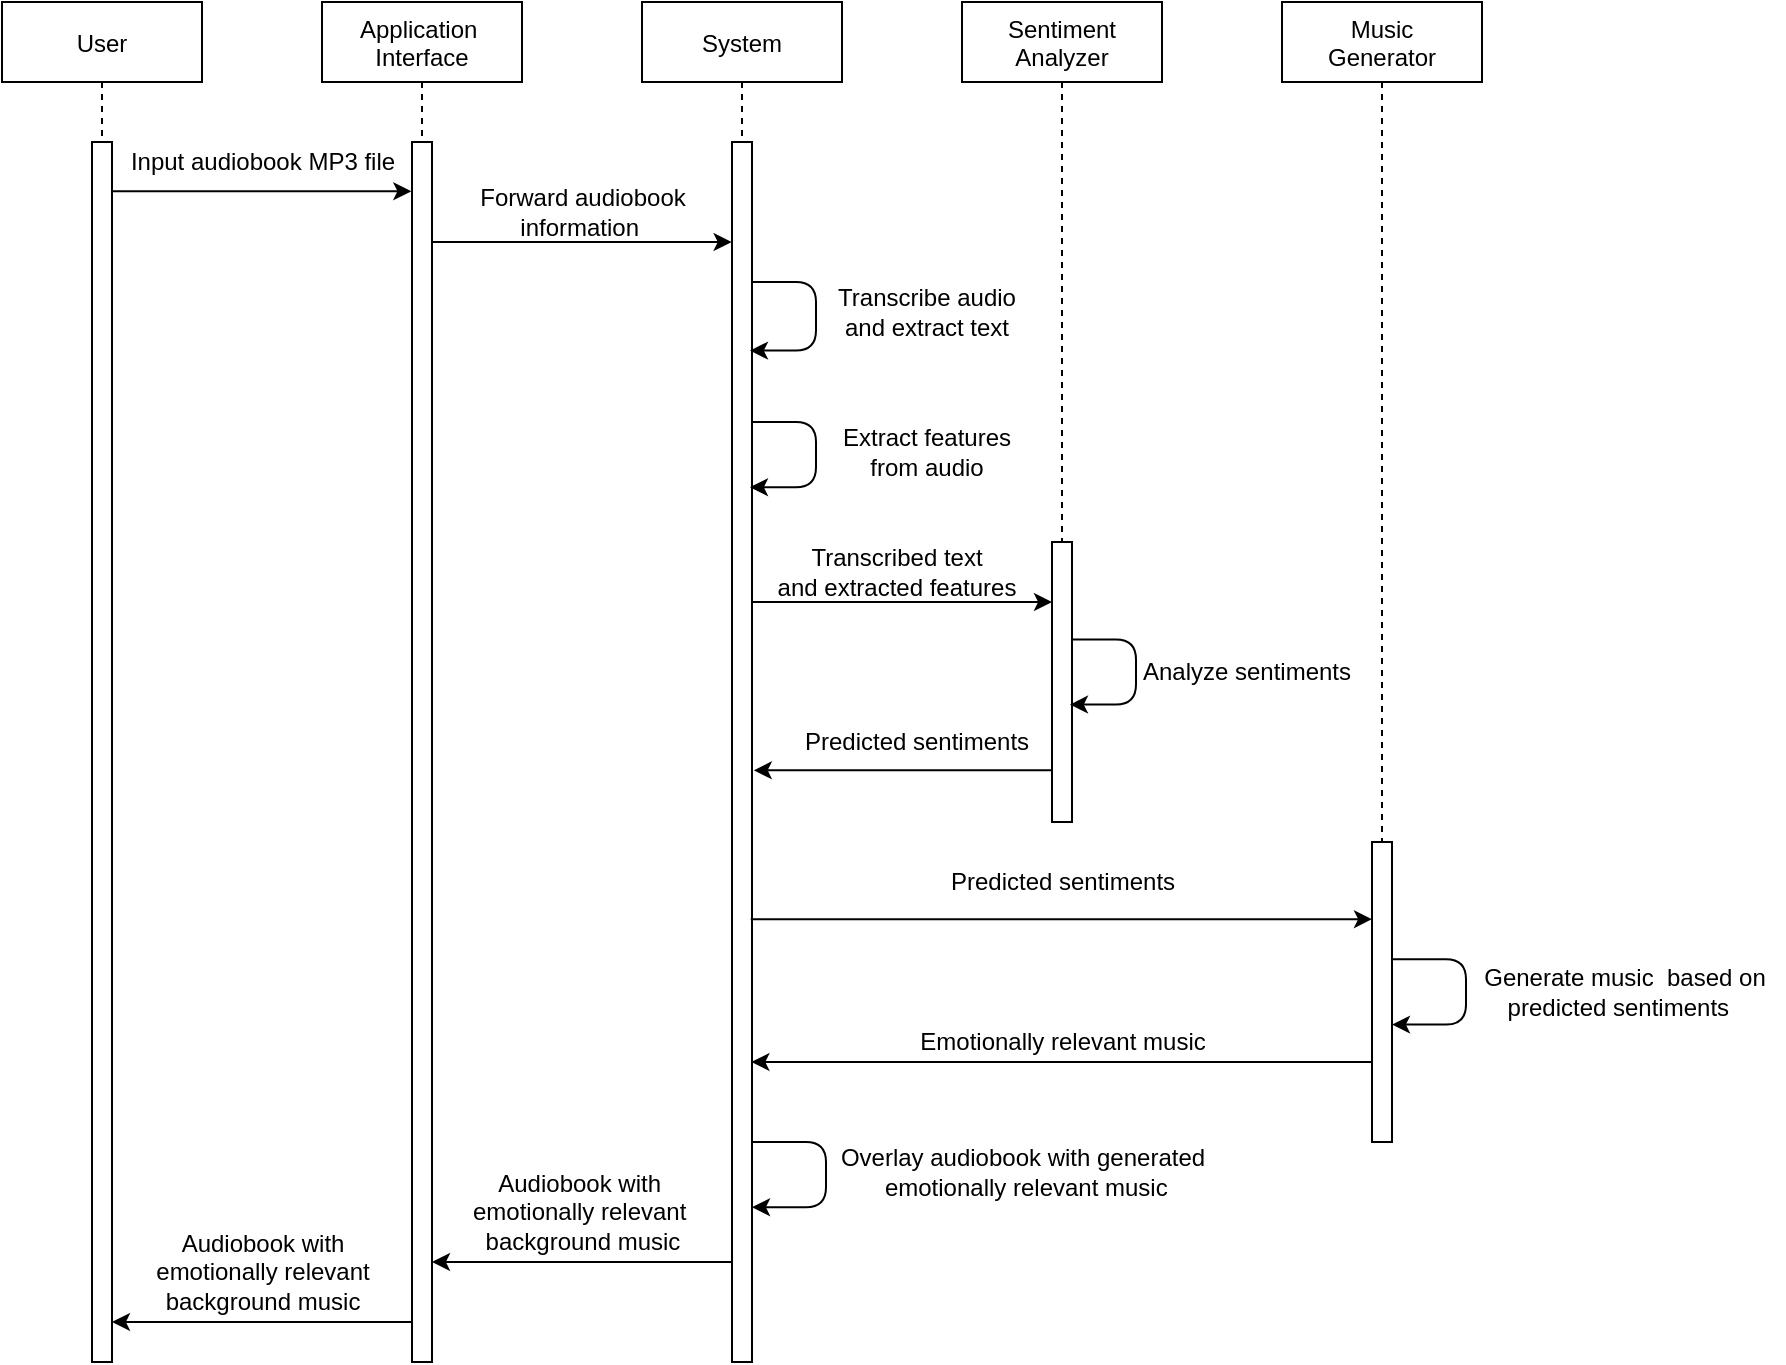<mxfile version="13.8.7" type="device"><diagram id="kgpKYQtTHZ0yAKxKKP6v" name="Page-1"><mxGraphModel dx="1483" dy="829" grid="1" gridSize="10" guides="1" tooltips="1" connect="1" arrows="1" fold="1" page="1" pageScale="1" pageWidth="1100" pageHeight="850" math="0" shadow="0"><root><mxCell id="0"/><mxCell id="1" parent="0"/><mxCell id="ZR8C1E_cWeRFsV3TrU22-111" value="User" style="shape=umlLifeline;perimeter=lifelinePerimeter;container=1;collapsible=0;recursiveResize=0;rounded=0;shadow=0;strokeWidth=1;" vertex="1" parent="1"><mxGeometry x="139" y="85" width="100" height="680" as="geometry"/></mxCell><mxCell id="ZR8C1E_cWeRFsV3TrU22-112" value="" style="points=[];perimeter=orthogonalPerimeter;rounded=0;shadow=0;strokeWidth=1;" vertex="1" parent="ZR8C1E_cWeRFsV3TrU22-111"><mxGeometry x="45" y="70" width="10" height="610" as="geometry"/></mxCell><mxCell id="ZR8C1E_cWeRFsV3TrU22-113" value="Application &#10;Interface" style="shape=umlLifeline;perimeter=lifelinePerimeter;container=1;collapsible=0;recursiveResize=0;rounded=0;shadow=0;strokeWidth=1;" vertex="1" parent="1"><mxGeometry x="299" y="85" width="100" height="680" as="geometry"/></mxCell><mxCell id="ZR8C1E_cWeRFsV3TrU22-114" value="" style="points=[];perimeter=orthogonalPerimeter;rounded=0;shadow=0;strokeWidth=1;" vertex="1" parent="ZR8C1E_cWeRFsV3TrU22-113"><mxGeometry x="45" y="70" width="10" height="610" as="geometry"/></mxCell><mxCell id="ZR8C1E_cWeRFsV3TrU22-115" value="System" style="shape=umlLifeline;perimeter=lifelinePerimeter;container=1;collapsible=0;recursiveResize=0;rounded=0;shadow=0;strokeWidth=1;" vertex="1" parent="1"><mxGeometry x="459" y="85" width="100" height="680" as="geometry"/></mxCell><mxCell id="ZR8C1E_cWeRFsV3TrU22-116" value="" style="points=[];perimeter=orthogonalPerimeter;rounded=0;shadow=0;strokeWidth=1;" vertex="1" parent="ZR8C1E_cWeRFsV3TrU22-115"><mxGeometry x="45" y="70" width="10" height="610" as="geometry"/></mxCell><mxCell id="ZR8C1E_cWeRFsV3TrU22-154" value="" style="edgeStyle=elbowEdgeStyle;rounded=1;orthogonalLoop=1;jettySize=auto;html=1;entryX=0.896;entryY=0.171;entryDx=0;entryDy=0;entryPerimeter=0;" edge="1" parent="ZR8C1E_cWeRFsV3TrU22-115" source="ZR8C1E_cWeRFsV3TrU22-116" target="ZR8C1E_cWeRFsV3TrU22-116"><mxGeometry relative="1" as="geometry"><mxPoint x="57" y="140.0" as="sourcePoint"/><mxPoint x="59.4" y="174.24" as="targetPoint"/><Array as="points"><mxPoint x="87" y="140"/><mxPoint x="87" y="154.24"/><mxPoint x="87" y="130"/><mxPoint x="97" y="110"/><mxPoint x="87" y="100"/><mxPoint x="97" y="130"/><mxPoint x="87" y="170"/><mxPoint x="97" y="120"/><mxPoint x="97" y="160"/></Array></mxGeometry></mxCell><mxCell id="ZR8C1E_cWeRFsV3TrU22-117" value="Sentiment&#10;Analyzer" style="shape=umlLifeline;perimeter=lifelinePerimeter;container=1;collapsible=0;recursiveResize=0;rounded=0;shadow=0;strokeWidth=1;" vertex="1" parent="1"><mxGeometry x="619" y="85" width="100" height="410" as="geometry"/></mxCell><mxCell id="ZR8C1E_cWeRFsV3TrU22-118" value="" style="points=[];perimeter=orthogonalPerimeter;rounded=0;shadow=0;strokeWidth=1;" vertex="1" parent="ZR8C1E_cWeRFsV3TrU22-117"><mxGeometry x="45" y="270" width="10" height="140" as="geometry"/></mxCell><mxCell id="ZR8C1E_cWeRFsV3TrU22-120" value="Input audiobook MP3 file" style="text;html=1;align=center;verticalAlign=middle;resizable=0;points=[];autosize=1;" vertex="1" parent="1"><mxGeometry x="194" y="155" width="150" height="20" as="geometry"/></mxCell><mxCell id="ZR8C1E_cWeRFsV3TrU22-122" value="Audiobook with &lt;br&gt;emotionally relevant &lt;br&gt;background music" style="text;html=1;align=center;verticalAlign=middle;resizable=0;points=[];autosize=1;" vertex="1" parent="1"><mxGeometry x="209" y="695" width="120" height="50" as="geometry"/></mxCell><mxCell id="ZR8C1E_cWeRFsV3TrU22-123" value="Music&#10;Generator" style="shape=umlLifeline;perimeter=lifelinePerimeter;container=1;collapsible=0;recursiveResize=0;rounded=0;shadow=0;strokeWidth=1;" vertex="1" parent="1"><mxGeometry x="779" y="85" width="100" height="570" as="geometry"/></mxCell><mxCell id="ZR8C1E_cWeRFsV3TrU22-124" value="" style="points=[];perimeter=orthogonalPerimeter;rounded=0;shadow=0;strokeWidth=1;" vertex="1" parent="ZR8C1E_cWeRFsV3TrU22-123"><mxGeometry x="45" y="420" width="10" height="150" as="geometry"/></mxCell><mxCell id="ZR8C1E_cWeRFsV3TrU22-168" value="" style="edgeStyle=elbowEdgeStyle;rounded=1;orthogonalLoop=1;jettySize=auto;html=1;entryX=1.014;entryY=0.558;entryDx=0;entryDy=0;entryPerimeter=0;exitX=1.014;exitY=0.307;exitDx=0;exitDy=0;exitPerimeter=0;" edge="1" parent="ZR8C1E_cWeRFsV3TrU22-123"><mxGeometry relative="1" as="geometry"><mxPoint x="55.0" y="478.68" as="sourcePoint"/><mxPoint x="55.0" y="511.31" as="targetPoint"/><Array as="points"><mxPoint x="92" y="490"/><mxPoint x="94.9" y="493.01"/><mxPoint x="94.9" y="468.77"/><mxPoint x="104.9" y="448.77"/><mxPoint x="94.9" y="438.77"/><mxPoint x="104.9" y="468.77"/><mxPoint x="94.9" y="508.77"/><mxPoint x="104.9" y="458.77"/><mxPoint x="104.9" y="498.77"/></Array></mxGeometry></mxCell><mxCell id="ZR8C1E_cWeRFsV3TrU22-125" value="Forward audiobook &lt;br&gt;information&amp;nbsp;" style="text;html=1;align=center;verticalAlign=middle;resizable=0;points=[];autosize=1;" vertex="1" parent="1"><mxGeometry x="369" y="175" width="120" height="30" as="geometry"/></mxCell><mxCell id="ZR8C1E_cWeRFsV3TrU22-127" value="Transcribe audio &lt;br&gt;and extract text" style="text;html=1;align=center;verticalAlign=middle;resizable=0;points=[];autosize=1;" vertex="1" parent="1"><mxGeometry x="551" y="225" width="100" height="30" as="geometry"/></mxCell><mxCell id="ZR8C1E_cWeRFsV3TrU22-128" value="Extract features &lt;br&gt;from audio" style="text;html=1;align=center;verticalAlign=middle;resizable=0;points=[];autosize=1;" vertex="1" parent="1"><mxGeometry x="551" y="295" width="100" height="30" as="geometry"/></mxCell><mxCell id="ZR8C1E_cWeRFsV3TrU22-130" value="Transcribed text &lt;br&gt;and extracted features" style="text;html=1;align=center;verticalAlign=middle;resizable=0;points=[];autosize=1;" vertex="1" parent="1"><mxGeometry x="521" y="355" width="130" height="30" as="geometry"/></mxCell><mxCell id="ZR8C1E_cWeRFsV3TrU22-131" value="" style="edgeStyle=none;rounded=0;orthogonalLoop=1;jettySize=auto;html=1;entryX=-0.033;entryY=0.105;entryDx=0;entryDy=0;entryPerimeter=0;" edge="1" parent="1"><mxGeometry relative="1" as="geometry"><mxPoint x="664" y="385" as="targetPoint"/><mxPoint x="514.33" y="385" as="sourcePoint"/></mxGeometry></mxCell><mxCell id="ZR8C1E_cWeRFsV3TrU22-133" value="Analyze sentiments" style="text;html=1;align=center;verticalAlign=middle;resizable=0;points=[];autosize=1;" vertex="1" parent="1"><mxGeometry x="701" y="410" width="120" height="20" as="geometry"/></mxCell><mxCell id="ZR8C1E_cWeRFsV3TrU22-135" value="Predicted sentiments" style="text;html=1;align=center;verticalAlign=middle;resizable=0;points=[];autosize=1;" vertex="1" parent="1"><mxGeometry x="531" y="445" width="130" height="20" as="geometry"/></mxCell><mxCell id="ZR8C1E_cWeRFsV3TrU22-137" value="Predicted sentiments" style="text;html=1;align=center;verticalAlign=middle;resizable=0;points=[];autosize=1;" vertex="1" parent="1"><mxGeometry x="604" y="515" width="130" height="20" as="geometry"/></mxCell><mxCell id="ZR8C1E_cWeRFsV3TrU22-140" value="Generate music&amp;nbsp; based on &lt;br&gt;predicted sentiments&amp;nbsp;&amp;nbsp;" style="text;html=1;align=center;verticalAlign=middle;resizable=0;points=[];autosize=1;" vertex="1" parent="1"><mxGeometry x="870" y="565" width="160" height="30" as="geometry"/></mxCell><mxCell id="ZR8C1E_cWeRFsV3TrU22-144" value="Emotionally relevant music" style="text;html=1;align=center;verticalAlign=middle;resizable=0;points=[];autosize=1;" vertex="1" parent="1"><mxGeometry x="589" y="595" width="160" height="20" as="geometry"/></mxCell><mxCell id="ZR8C1E_cWeRFsV3TrU22-147" value="Overlay audiobook with generated&lt;br&gt;&amp;nbsp;emotionally relevant music" style="text;html=1;align=center;verticalAlign=middle;resizable=0;points=[];autosize=1;" vertex="1" parent="1"><mxGeometry x="549" y="655" width="200" height="30" as="geometry"/></mxCell><mxCell id="ZR8C1E_cWeRFsV3TrU22-148" value="" style="edgeStyle=none;rounded=0;orthogonalLoop=1;jettySize=auto;html=1;" edge="1" parent="1"><mxGeometry relative="1" as="geometry"><mxPoint x="344" y="745" as="sourcePoint"/><mxPoint x="194" y="745" as="targetPoint"/></mxGeometry></mxCell><mxCell id="ZR8C1E_cWeRFsV3TrU22-150" value="Audiobook with&amp;nbsp;&lt;br&gt;emotionally relevant&amp;nbsp;&lt;br&gt;background music" style="text;html=1;align=center;verticalAlign=middle;resizable=0;points=[];autosize=1;" vertex="1" parent="1"><mxGeometry x="364" y="665" width="130" height="50" as="geometry"/></mxCell><mxCell id="ZR8C1E_cWeRFsV3TrU22-152" value="" style="edgeStyle=none;rounded=0;orthogonalLoop=1;jettySize=auto;html=1;entryX=-0.033;entryY=0.105;entryDx=0;entryDy=0;entryPerimeter=0;" edge="1" parent="1"><mxGeometry relative="1" as="geometry"><mxPoint x="343.67" y="179.66" as="targetPoint"/><mxPoint x="194" y="179.66" as="sourcePoint"/></mxGeometry></mxCell><mxCell id="ZR8C1E_cWeRFsV3TrU22-153" value="" style="edgeStyle=none;rounded=0;orthogonalLoop=1;jettySize=auto;html=1;entryX=-0.033;entryY=0.105;entryDx=0;entryDy=0;entryPerimeter=0;" edge="1" parent="1"><mxGeometry relative="1" as="geometry"><mxPoint x="503.83" y="205.0" as="targetPoint"/><mxPoint x="354.16" y="205.0" as="sourcePoint"/></mxGeometry></mxCell><mxCell id="ZR8C1E_cWeRFsV3TrU22-156" value="" style="edgeStyle=elbowEdgeStyle;rounded=1;orthogonalLoop=1;jettySize=auto;html=1;entryX=0.896;entryY=0.171;entryDx=0;entryDy=0;entryPerimeter=0;" edge="1" parent="1"><mxGeometry relative="1" as="geometry"><mxPoint x="514" y="295" as="sourcePoint"/><mxPoint x="512.96" y="327.6" as="targetPoint"/><Array as="points"><mxPoint x="546" y="295"/><mxPoint x="546" y="309.24"/><mxPoint x="546" y="285"/><mxPoint x="556" y="265"/><mxPoint x="546" y="255"/><mxPoint x="556" y="285"/><mxPoint x="546" y="325"/><mxPoint x="556" y="275"/><mxPoint x="556" y="315"/></Array></mxGeometry></mxCell><mxCell id="ZR8C1E_cWeRFsV3TrU22-157" value="" style="edgeStyle=elbowEdgeStyle;rounded=1;orthogonalLoop=1;jettySize=auto;html=1;entryX=0.896;entryY=0.171;entryDx=0;entryDy=0;entryPerimeter=0;" edge="1" parent="1"><mxGeometry relative="1" as="geometry"><mxPoint x="674" y="403.7" as="sourcePoint"/><mxPoint x="672.96" y="436.3" as="targetPoint"/><Array as="points"><mxPoint x="706" y="403.7"/><mxPoint x="706" y="417.94"/><mxPoint x="706" y="393.7"/><mxPoint x="716" y="373.7"/><mxPoint x="706" y="363.7"/><mxPoint x="716" y="393.7"/><mxPoint x="706" y="433.7"/><mxPoint x="716" y="383.7"/><mxPoint x="716" y="423.7"/></Array></mxGeometry></mxCell><mxCell id="ZR8C1E_cWeRFsV3TrU22-162" value="" style="edgeStyle=none;rounded=0;orthogonalLoop=1;jettySize=auto;html=1;entryX=1.088;entryY=0.515;entryDx=0;entryDy=0;entryPerimeter=0;" edge="1" parent="1" source="ZR8C1E_cWeRFsV3TrU22-118" target="ZR8C1E_cWeRFsV3TrU22-116"><mxGeometry relative="1" as="geometry"><mxPoint x="521" y="465" as="targetPoint"/><mxPoint x="660.84" y="465" as="sourcePoint"/></mxGeometry></mxCell><mxCell id="ZR8C1E_cWeRFsV3TrU22-163" value="" style="edgeStyle=none;rounded=0;orthogonalLoop=1;jettySize=auto;html=1;exitX=0.938;exitY=0.637;exitDx=0;exitDy=0;exitPerimeter=0;" edge="1" parent="1" source="ZR8C1E_cWeRFsV3TrU22-116" target="ZR8C1E_cWeRFsV3TrU22-124"><mxGeometry relative="1" as="geometry"><mxPoint x="821" y="519" as="targetPoint"/><mxPoint x="521" y="520" as="sourcePoint"/></mxGeometry></mxCell><mxCell id="ZR8C1E_cWeRFsV3TrU22-169" value="" style="edgeStyle=none;rounded=0;orthogonalLoop=1;jettySize=auto;html=1;exitX=0.938;exitY=0.637;exitDx=0;exitDy=0;exitPerimeter=0;" edge="1" parent="1"><mxGeometry relative="1" as="geometry"><mxPoint x="513.69" y="615.0" as="targetPoint"/><mxPoint x="824.31" y="615.0" as="sourcePoint"/></mxGeometry></mxCell><mxCell id="ZR8C1E_cWeRFsV3TrU22-171" value="" style="edgeStyle=elbowEdgeStyle;rounded=1;orthogonalLoop=1;jettySize=auto;html=1;entryX=1.014;entryY=0.558;entryDx=0;entryDy=0;entryPerimeter=0;exitX=1.014;exitY=0.307;exitDx=0;exitDy=0;exitPerimeter=0;" edge="1" parent="1"><mxGeometry relative="1" as="geometry"><mxPoint x="514" y="655" as="sourcePoint"/><mxPoint x="514" y="687.63" as="targetPoint"/><Array as="points"><mxPoint x="551" y="666.32"/><mxPoint x="553.9" y="669.33"/><mxPoint x="553.9" y="645.09"/><mxPoint x="563.9" y="625.09"/><mxPoint x="553.9" y="615.09"/><mxPoint x="563.9" y="645.09"/><mxPoint x="553.9" y="685.09"/><mxPoint x="563.9" y="635.09"/><mxPoint x="563.9" y="675.09"/></Array></mxGeometry></mxCell><mxCell id="ZR8C1E_cWeRFsV3TrU22-172" value="" style="edgeStyle=none;rounded=0;orthogonalLoop=1;jettySize=auto;html=1;" edge="1" parent="1"><mxGeometry relative="1" as="geometry"><mxPoint x="504" y="715" as="sourcePoint"/><mxPoint x="354" y="715" as="targetPoint"/></mxGeometry></mxCell></root></mxGraphModel></diagram></mxfile>